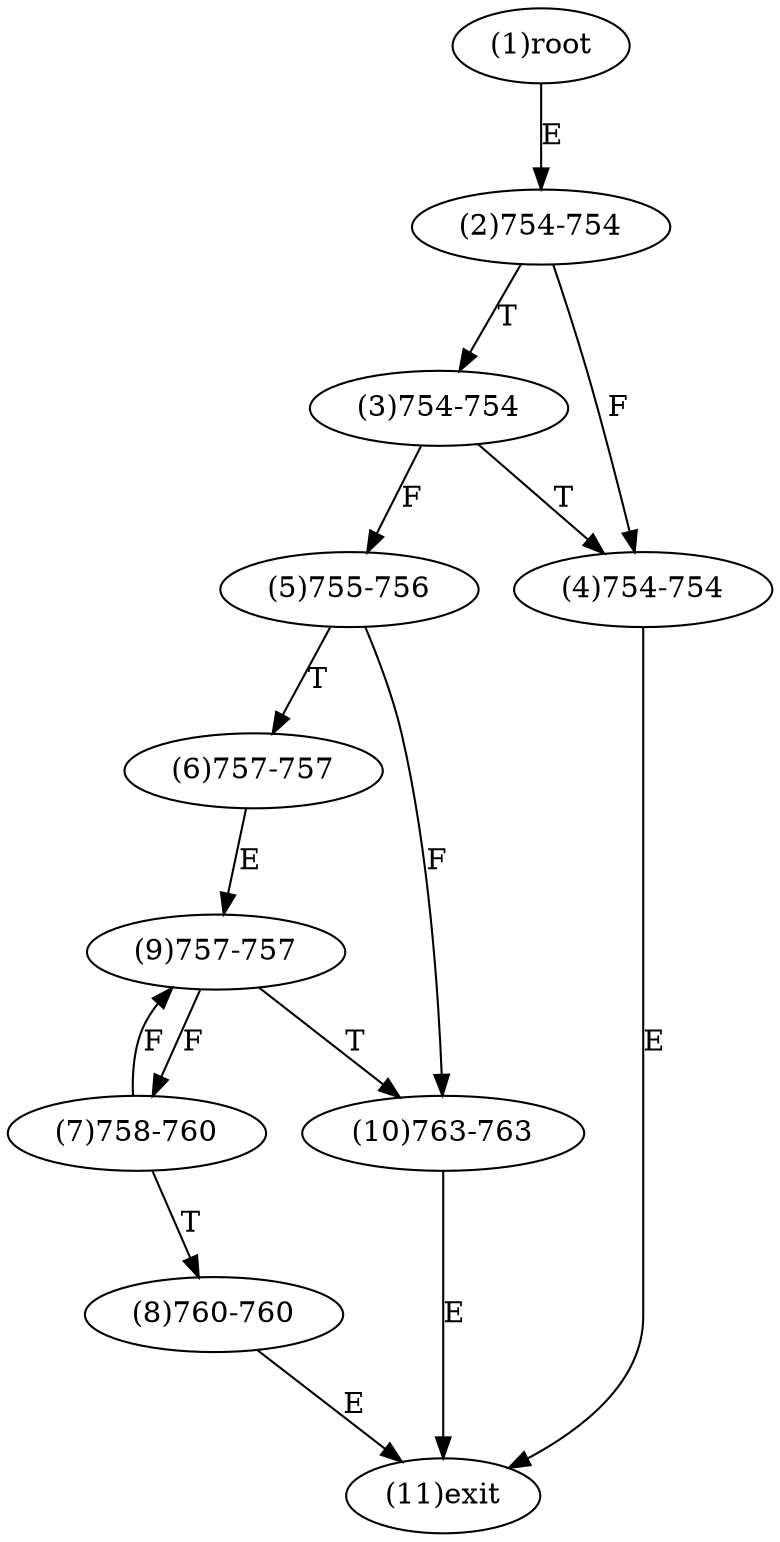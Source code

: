 digraph "" { 
1[ label="(1)root"];
2[ label="(2)754-754"];
3[ label="(3)754-754"];
4[ label="(4)754-754"];
5[ label="(5)755-756"];
6[ label="(6)757-757"];
7[ label="(7)758-760"];
8[ label="(8)760-760"];
9[ label="(9)757-757"];
10[ label="(10)763-763"];
11[ label="(11)exit"];
1->2[ label="E"];
2->4[ label="F"];
2->3[ label="T"];
3->5[ label="F"];
3->4[ label="T"];
4->11[ label="E"];
5->10[ label="F"];
5->6[ label="T"];
6->9[ label="E"];
7->9[ label="F"];
7->8[ label="T"];
8->11[ label="E"];
9->7[ label="F"];
9->10[ label="T"];
10->11[ label="E"];
}